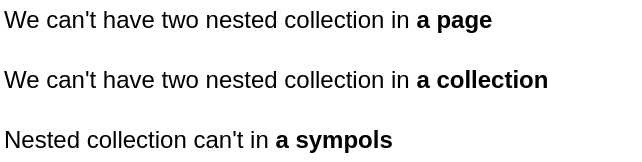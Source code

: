 <mxfile version="14.8.1" type="device"><diagram id="qCDFvmRGTOG75gs700Iy" name="Page-1"><mxGraphModel dx="960" dy="587" grid="1" gridSize="10" guides="1" tooltips="1" connect="1" arrows="1" fold="1" page="1" pageScale="1" pageWidth="850" pageHeight="1100" math="0" shadow="0"><root><mxCell id="0"/><mxCell id="1" parent="0"/><mxCell id="K0BlayHONg4gqUtZCZFw-1" value="We can't have two nested collection in &lt;b&gt;a page&lt;/b&gt;" style="text;html=1;strokeColor=none;fillColor=none;align=left;verticalAlign=middle;whiteSpace=wrap;rounded=0;" vertex="1" parent="1"><mxGeometry x="80" y="50" width="320" height="20" as="geometry"/></mxCell><mxCell id="K0BlayHONg4gqUtZCZFw-2" value="We can't have two nested collection in &lt;b&gt;a collection&lt;/b&gt;" style="text;html=1;strokeColor=none;fillColor=none;align=left;verticalAlign=middle;whiteSpace=wrap;rounded=0;" vertex="1" parent="1"><mxGeometry x="80" y="80" width="300" height="20" as="geometry"/></mxCell><mxCell id="K0BlayHONg4gqUtZCZFw-3" value="Nested collection can't in &lt;b&gt;a sympols&lt;/b&gt;" style="text;html=1;strokeColor=none;fillColor=none;align=left;verticalAlign=middle;whiteSpace=wrap;rounded=0;" vertex="1" parent="1"><mxGeometry x="80" y="110" width="300" height="20" as="geometry"/></mxCell></root></mxGraphModel></diagram></mxfile>